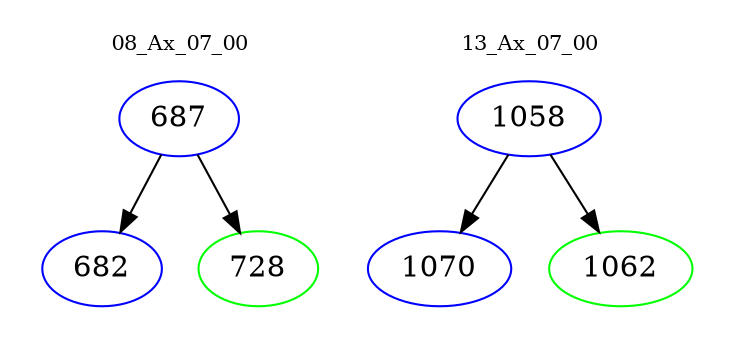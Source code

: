 digraph{
subgraph cluster_0 {
color = white
label = "08_Ax_07_00";
fontsize=10;
T0_687 [label="687", color="blue"]
T0_687 -> T0_682 [color="black"]
T0_682 [label="682", color="blue"]
T0_687 -> T0_728 [color="black"]
T0_728 [label="728", color="green"]
}
subgraph cluster_1 {
color = white
label = "13_Ax_07_00";
fontsize=10;
T1_1058 [label="1058", color="blue"]
T1_1058 -> T1_1070 [color="black"]
T1_1070 [label="1070", color="blue"]
T1_1058 -> T1_1062 [color="black"]
T1_1062 [label="1062", color="green"]
}
}
